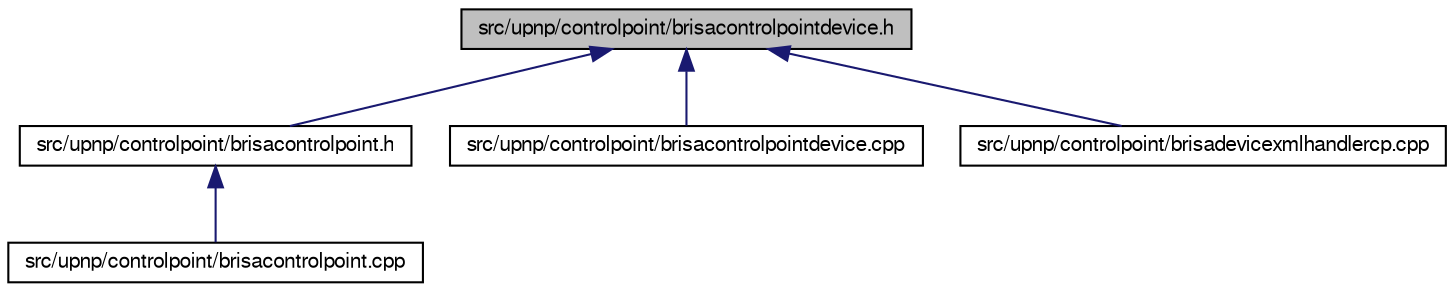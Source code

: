 digraph G
{
  bgcolor="transparent";
  edge [fontname="FreeSans",fontsize="10",labelfontname="FreeSans",labelfontsize="10"];
  node [fontname="FreeSans",fontsize="10",shape=record];
  Node1 [label="src/upnp/controlpoint/brisacontrolpointdevice.h",height=0.2,width=0.4,color="black", fillcolor="grey75", style="filled" fontcolor="black"];
  Node1 -> Node2 [dir=back,color="midnightblue",fontsize="10",style="solid"];
  Node2 [label="src/upnp/controlpoint/brisacontrolpoint.h",height=0.2,width=0.4,color="black",URL="$brisacontrolpoint_8h.html"];
  Node2 -> Node3 [dir=back,color="midnightblue",fontsize="10",style="solid"];
  Node3 [label="src/upnp/controlpoint/brisacontrolpoint.cpp",height=0.2,width=0.4,color="black",URL="$brisacontrolpoint_8cpp.html"];
  Node1 -> Node4 [dir=back,color="midnightblue",fontsize="10",style="solid"];
  Node4 [label="src/upnp/controlpoint/brisacontrolpointdevice.cpp",height=0.2,width=0.4,color="black",URL="$brisacontrolpointdevice_8cpp.html"];
  Node1 -> Node5 [dir=back,color="midnightblue",fontsize="10",style="solid"];
  Node5 [label="src/upnp/controlpoint/brisadevicexmlhandlercp.cpp",height=0.2,width=0.4,color="black",URL="$brisadevicexmlhandlercp_8cpp.html"];
}
